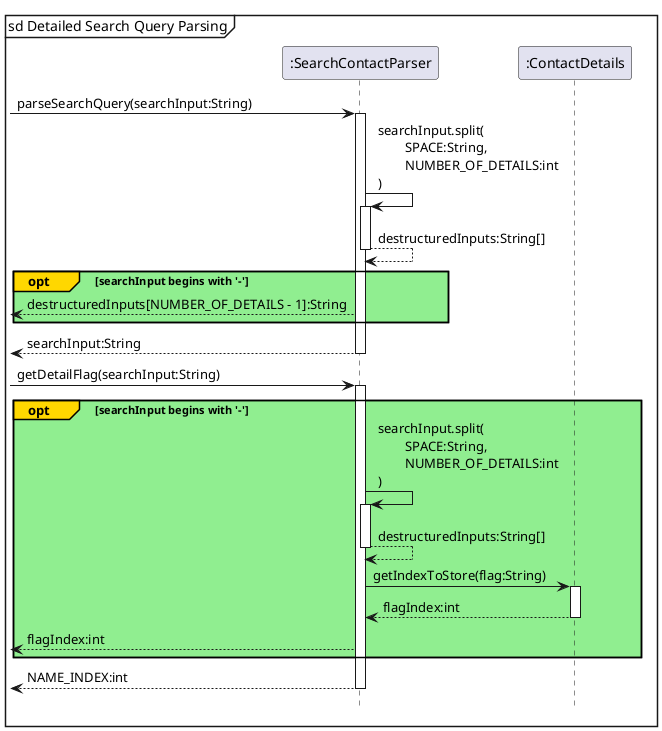 @startuml
hide footbox
'https://plantuml.com/sequence-diagram
mainframe sd Detailed Search Query Parsing
->":SearchContactParser":parseSearchQuery(searchInput:String)
activate ":SearchContactParser"
":SearchContactParser"->":SearchContactParser": searchInput.split(\n\tSPACE:String, \n\tNUMBER_OF_DETAILS:int\n)
activate ":SearchContactParser"
":SearchContactParser"-->":SearchContactParser": destructuredInputs:String[]
deactivate ":SearchContactParser"

opt#gold #lightgreen searchInput begins with '-'
<--":SearchContactParser":destructuredInputs[NUMBER_OF_DETAILS - 1]:String
end

<--":SearchContactParser":searchInput:String
deactivate ":SearchContactParser"

->":SearchContactParser":getDetailFlag(searchInput:String)
activate ":SearchContactParser"
opt#gold #lightgreen searchInput begins with '-'
":SearchContactParser"->":SearchContactParser": searchInput.split(\n\tSPACE:String, \n\tNUMBER_OF_DETAILS:int\n)
activate ":SearchContactParser"
":SearchContactParser"-->":SearchContactParser": destructuredInputs:String[]
deactivate ":SearchContactParser"

":SearchContactParser"->":ContactDetails": getIndexToStore(flag:String)
activate ":ContactDetails"
":ContactDetails"-->":SearchContactParser": flagIndex:int
deactivate ":ContactDetails"
<--":SearchContactParser":flagIndex:int
end

<--":SearchContactParser":NAME_INDEX:int
deactivate ":SearchContactParser"

@enduml